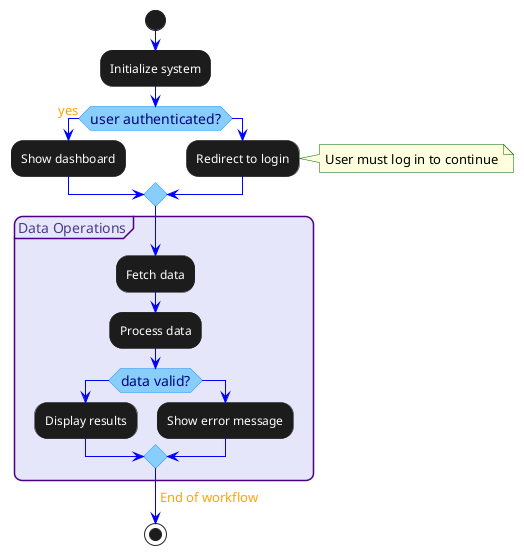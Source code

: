 @startuml with-style
<style>
' Style for the overall activity diagram
activityDiagram {
  BackgroundColor #1C1C1C     
  BorderColor #444     
  FontColor #FFFFFF
  FontName "Segoe UI"

'   Style for decision diamonds
  diamond {
    BackgroundColor LightSkyBlue
    LineColor DodgerBlue
    FontColor Navy
    FontSize 14
  }

'   Style for arrows (transitions)
  arrow {
    FontColor Orange
    FontSize 13
    LineColor Blue    
  }

'   Style for partitions (grouped actions)
  partition {
    BackgroundColor Lavender
    LineColor Indigo
    FontColor DarkSlateBlue
    RoundCorner 15
  }

'   Style for notes
  note {
    FontColor Black
    LineColor DarkGreen
    BackgroundColor LightYellow
  }
}

' Optional: Set background for document
document {
  BackgroundColor transparent
}
</style>

start
:Initialize system;

if (user authenticated?) then (yes)
  :Show dashboard;
else
  :Redirect to login;
  note right: User must log in to continue
endif

partition "Data Operations" {
  :Fetch data;
  :Process data;
  if (data valid?) then
    :Display results;
  else
    :Show error message;
  endif
}

-> End of workflow;
stop
@enduml
